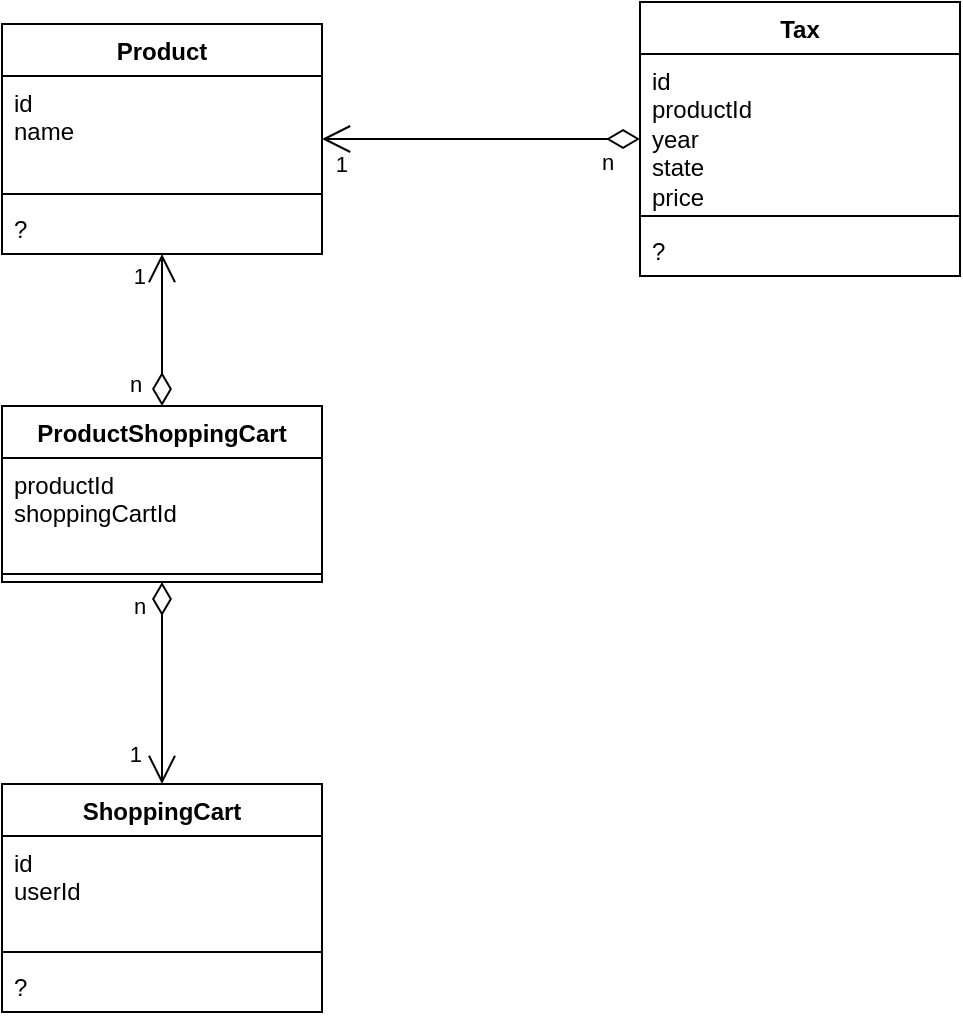 <mxfile version="21.2.2" type="github">
  <diagram name="Page-1" id="tjbKaKhlfUkzczWWm1Vc">
    <mxGraphModel dx="1147" dy="615" grid="0" gridSize="10" guides="1" tooltips="1" connect="1" arrows="1" fold="1" page="0" pageScale="1" pageWidth="827" pageHeight="1169" math="0" shadow="0">
      <root>
        <mxCell id="0" />
        <mxCell id="1" parent="0" />
        <mxCell id="YGgGwytgN-IruvjRIngB-1" value="Product" style="swimlane;fontStyle=1;align=center;verticalAlign=top;childLayout=stackLayout;horizontal=1;startSize=26;horizontalStack=0;resizeParent=1;resizeParentMax=0;resizeLast=0;collapsible=1;marginBottom=0;whiteSpace=wrap;html=1;" vertex="1" parent="1">
          <mxGeometry x="70" y="228" width="160" height="115" as="geometry" />
        </mxCell>
        <mxCell id="YGgGwytgN-IruvjRIngB-2" value="&lt;div&gt;id&lt;/div&gt;&lt;div&gt;name&lt;br&gt;&lt;/div&gt;" style="text;strokeColor=none;fillColor=none;align=left;verticalAlign=top;spacingLeft=4;spacingRight=4;overflow=hidden;rotatable=0;points=[[0,0.5],[1,0.5]];portConstraint=eastwest;whiteSpace=wrap;html=1;" vertex="1" parent="YGgGwytgN-IruvjRIngB-1">
          <mxGeometry y="26" width="160" height="55" as="geometry" />
        </mxCell>
        <mxCell id="YGgGwytgN-IruvjRIngB-3" value="" style="line;strokeWidth=1;fillColor=none;align=left;verticalAlign=middle;spacingTop=-1;spacingLeft=3;spacingRight=3;rotatable=0;labelPosition=right;points=[];portConstraint=eastwest;strokeColor=inherit;" vertex="1" parent="YGgGwytgN-IruvjRIngB-1">
          <mxGeometry y="81" width="160" height="8" as="geometry" />
        </mxCell>
        <mxCell id="YGgGwytgN-IruvjRIngB-4" value="?" style="text;strokeColor=none;fillColor=none;align=left;verticalAlign=top;spacingLeft=4;spacingRight=4;overflow=hidden;rotatable=0;points=[[0,0.5],[1,0.5]];portConstraint=eastwest;whiteSpace=wrap;html=1;" vertex="1" parent="YGgGwytgN-IruvjRIngB-1">
          <mxGeometry y="89" width="160" height="26" as="geometry" />
        </mxCell>
        <mxCell id="YGgGwytgN-IruvjRIngB-5" value="Tax" style="swimlane;fontStyle=1;align=center;verticalAlign=top;childLayout=stackLayout;horizontal=1;startSize=26;horizontalStack=0;resizeParent=1;resizeParentMax=0;resizeLast=0;collapsible=1;marginBottom=0;whiteSpace=wrap;html=1;" vertex="1" parent="1">
          <mxGeometry x="389" y="217" width="160" height="137" as="geometry" />
        </mxCell>
        <mxCell id="YGgGwytgN-IruvjRIngB-6" value="&lt;div&gt;id&lt;br&gt;&lt;/div&gt;&lt;div&gt;productId&lt;/div&gt;&lt;div&gt;year&lt;/div&gt;&lt;div&gt;state&lt;br&gt;&lt;/div&gt;&lt;div&gt;price&lt;br&gt;&lt;/div&gt;" style="text;strokeColor=none;fillColor=none;align=left;verticalAlign=top;spacingLeft=4;spacingRight=4;overflow=hidden;rotatable=0;points=[[0,0.5],[1,0.5]];portConstraint=eastwest;whiteSpace=wrap;html=1;" vertex="1" parent="YGgGwytgN-IruvjRIngB-5">
          <mxGeometry y="26" width="160" height="77" as="geometry" />
        </mxCell>
        <mxCell id="YGgGwytgN-IruvjRIngB-7" value="" style="line;strokeWidth=1;fillColor=none;align=left;verticalAlign=middle;spacingTop=-1;spacingLeft=3;spacingRight=3;rotatable=0;labelPosition=right;points=[];portConstraint=eastwest;strokeColor=inherit;" vertex="1" parent="YGgGwytgN-IruvjRIngB-5">
          <mxGeometry y="103" width="160" height="8" as="geometry" />
        </mxCell>
        <mxCell id="YGgGwytgN-IruvjRIngB-8" value="?" style="text;strokeColor=none;fillColor=none;align=left;verticalAlign=top;spacingLeft=4;spacingRight=4;overflow=hidden;rotatable=0;points=[[0,0.5],[1,0.5]];portConstraint=eastwest;whiteSpace=wrap;html=1;" vertex="1" parent="YGgGwytgN-IruvjRIngB-5">
          <mxGeometry y="111" width="160" height="26" as="geometry" />
        </mxCell>
        <mxCell id="YGgGwytgN-IruvjRIngB-10" value="" style="endArrow=open;html=1;endSize=12;startArrow=diamondThin;startSize=14;startFill=0;edgeStyle=orthogonalEdgeStyle;rounded=0;" edge="1" parent="1" source="YGgGwytgN-IruvjRIngB-5" target="YGgGwytgN-IruvjRIngB-1">
          <mxGeometry relative="1" as="geometry">
            <mxPoint x="209" y="485" as="sourcePoint" />
            <mxPoint x="369" y="485" as="targetPoint" />
          </mxGeometry>
        </mxCell>
        <mxCell id="YGgGwytgN-IruvjRIngB-11" value="n" style="edgeLabel;resizable=0;html=1;align=left;verticalAlign=top;" connectable="0" vertex="1" parent="YGgGwytgN-IruvjRIngB-10">
          <mxGeometry x="-1" relative="1" as="geometry">
            <mxPoint x="-21" y="-2" as="offset" />
          </mxGeometry>
        </mxCell>
        <mxCell id="YGgGwytgN-IruvjRIngB-12" value="1" style="edgeLabel;resizable=0;html=1;align=right;verticalAlign=top;" connectable="0" vertex="1" parent="YGgGwytgN-IruvjRIngB-10">
          <mxGeometry x="1" relative="1" as="geometry">
            <mxPoint x="13" y="-1" as="offset" />
          </mxGeometry>
        </mxCell>
        <mxCell id="YGgGwytgN-IruvjRIngB-13" value="ShoppingCart" style="swimlane;fontStyle=1;align=center;verticalAlign=top;childLayout=stackLayout;horizontal=1;startSize=26;horizontalStack=0;resizeParent=1;resizeParentMax=0;resizeLast=0;collapsible=1;marginBottom=0;whiteSpace=wrap;html=1;" vertex="1" parent="1">
          <mxGeometry x="70" y="608" width="160" height="114" as="geometry" />
        </mxCell>
        <mxCell id="YGgGwytgN-IruvjRIngB-14" value="&lt;div&gt;id&lt;/div&gt;&lt;div&gt;userId&lt;/div&gt;" style="text;strokeColor=none;fillColor=none;align=left;verticalAlign=top;spacingLeft=4;spacingRight=4;overflow=hidden;rotatable=0;points=[[0,0.5],[1,0.5]];portConstraint=eastwest;whiteSpace=wrap;html=1;" vertex="1" parent="YGgGwytgN-IruvjRIngB-13">
          <mxGeometry y="26" width="160" height="54" as="geometry" />
        </mxCell>
        <mxCell id="YGgGwytgN-IruvjRIngB-15" value="" style="line;strokeWidth=1;fillColor=none;align=left;verticalAlign=middle;spacingTop=-1;spacingLeft=3;spacingRight=3;rotatable=0;labelPosition=right;points=[];portConstraint=eastwest;strokeColor=inherit;" vertex="1" parent="YGgGwytgN-IruvjRIngB-13">
          <mxGeometry y="80" width="160" height="8" as="geometry" />
        </mxCell>
        <mxCell id="YGgGwytgN-IruvjRIngB-16" value="?" style="text;strokeColor=none;fillColor=none;align=left;verticalAlign=top;spacingLeft=4;spacingRight=4;overflow=hidden;rotatable=0;points=[[0,0.5],[1,0.5]];portConstraint=eastwest;whiteSpace=wrap;html=1;" vertex="1" parent="YGgGwytgN-IruvjRIngB-13">
          <mxGeometry y="88" width="160" height="26" as="geometry" />
        </mxCell>
        <mxCell id="YGgGwytgN-IruvjRIngB-17" value="ProductShoppingCart" style="swimlane;fontStyle=1;align=center;verticalAlign=top;childLayout=stackLayout;horizontal=1;startSize=26;horizontalStack=0;resizeParent=1;resizeParentMax=0;resizeLast=0;collapsible=1;marginBottom=0;whiteSpace=wrap;html=1;" vertex="1" parent="1">
          <mxGeometry x="70" y="419" width="160" height="88" as="geometry" />
        </mxCell>
        <mxCell id="YGgGwytgN-IruvjRIngB-18" value="&lt;div&gt;productId&lt;/div&gt;&lt;div&gt;shoppingCartId&lt;/div&gt;" style="text;strokeColor=none;fillColor=none;align=left;verticalAlign=top;spacingLeft=4;spacingRight=4;overflow=hidden;rotatable=0;points=[[0,0.5],[1,0.5]];portConstraint=eastwest;whiteSpace=wrap;html=1;" vertex="1" parent="YGgGwytgN-IruvjRIngB-17">
          <mxGeometry y="26" width="160" height="54" as="geometry" />
        </mxCell>
        <mxCell id="YGgGwytgN-IruvjRIngB-19" value="" style="line;strokeWidth=1;fillColor=none;align=left;verticalAlign=middle;spacingTop=-1;spacingLeft=3;spacingRight=3;rotatable=0;labelPosition=right;points=[];portConstraint=eastwest;strokeColor=inherit;" vertex="1" parent="YGgGwytgN-IruvjRIngB-17">
          <mxGeometry y="80" width="160" height="8" as="geometry" />
        </mxCell>
        <mxCell id="YGgGwytgN-IruvjRIngB-21" value="" style="endArrow=open;html=1;endSize=12;startArrow=diamondThin;startSize=14;startFill=0;edgeStyle=orthogonalEdgeStyle;rounded=0;" edge="1" parent="1" source="YGgGwytgN-IruvjRIngB-17" target="YGgGwytgN-IruvjRIngB-1">
          <mxGeometry relative="1" as="geometry">
            <mxPoint x="382" y="307" as="sourcePoint" />
            <mxPoint x="240" y="295" as="targetPoint" />
          </mxGeometry>
        </mxCell>
        <mxCell id="YGgGwytgN-IruvjRIngB-22" value="n" style="edgeLabel;resizable=0;html=1;align=left;verticalAlign=top;" connectable="0" vertex="1" parent="YGgGwytgN-IruvjRIngB-21">
          <mxGeometry x="-1" relative="1" as="geometry">
            <mxPoint x="-18" y="-24" as="offset" />
          </mxGeometry>
        </mxCell>
        <mxCell id="YGgGwytgN-IruvjRIngB-23" value="1" style="edgeLabel;resizable=0;html=1;align=right;verticalAlign=top;" connectable="0" vertex="1" parent="YGgGwytgN-IruvjRIngB-21">
          <mxGeometry x="1" relative="1" as="geometry">
            <mxPoint x="-8" y="-2" as="offset" />
          </mxGeometry>
        </mxCell>
        <mxCell id="YGgGwytgN-IruvjRIngB-24" value="" style="endArrow=open;html=1;endSize=12;startArrow=diamondThin;startSize=14;startFill=0;edgeStyle=orthogonalEdgeStyle;rounded=0;" edge="1" parent="1" source="YGgGwytgN-IruvjRIngB-17" target="YGgGwytgN-IruvjRIngB-13">
          <mxGeometry relative="1" as="geometry">
            <mxPoint x="305" y="581" as="sourcePoint" />
            <mxPoint x="308" y="507" as="targetPoint" />
          </mxGeometry>
        </mxCell>
        <mxCell id="YGgGwytgN-IruvjRIngB-25" value="n" style="edgeLabel;resizable=0;html=1;align=left;verticalAlign=top;" connectable="0" vertex="1" parent="YGgGwytgN-IruvjRIngB-24">
          <mxGeometry x="-1" relative="1" as="geometry">
            <mxPoint x="-16" y="-1" as="offset" />
          </mxGeometry>
        </mxCell>
        <mxCell id="YGgGwytgN-IruvjRIngB-26" value="1" style="edgeLabel;resizable=0;html=1;align=right;verticalAlign=top;" connectable="0" vertex="1" parent="YGgGwytgN-IruvjRIngB-24">
          <mxGeometry x="1" relative="1" as="geometry">
            <mxPoint x="-10" y="-28" as="offset" />
          </mxGeometry>
        </mxCell>
      </root>
    </mxGraphModel>
  </diagram>
</mxfile>

